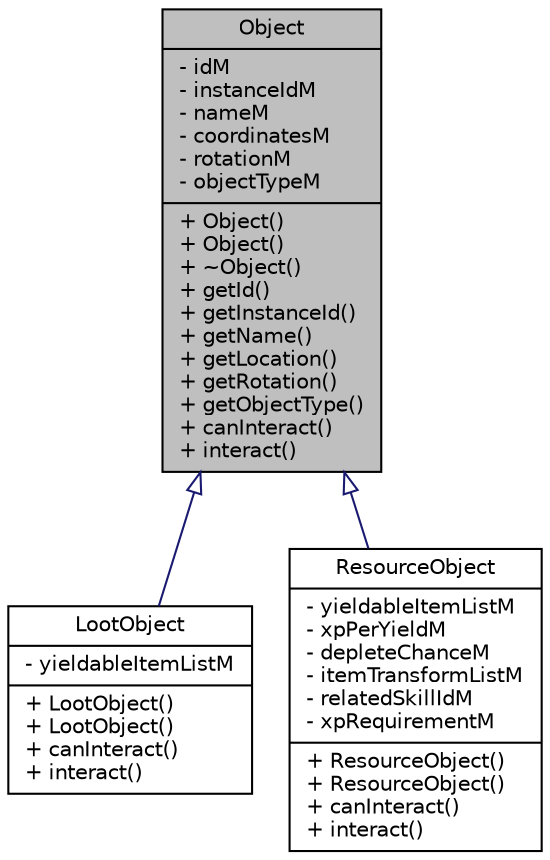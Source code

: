 digraph "Object"
{
 // LATEX_PDF_SIZE
  edge [fontname="Helvetica",fontsize="10",labelfontname="Helvetica",labelfontsize="10"];
  node [fontname="Helvetica",fontsize="10",shape=record];
  Node1 [label="{Object\n|- idM\l- instanceIdM\l- nameM\l- coordinatesM\l- rotationM\l- objectTypeM\l|+ Object()\l+ Object()\l+ ~Object()\l+ getId()\l+ getInstanceId()\l+ getName()\l+ getLocation()\l+ getRotation()\l+ getObjectType()\l+ canInteract()\l+ interact()\l}",height=0.2,width=0.4,color="black", fillcolor="grey75", style="filled", fontcolor="black",tooltip="Represents generic object in the game world."];
  Node1 -> Node2 [dir="back",color="midnightblue",fontsize="10",style="solid",arrowtail="onormal",fontname="Helvetica"];
  Node2 [label="{LootObject\n|- yieldableItemListM\l|+ LootObject()\l+ LootObject()\l+ canInteract()\l+ interact()\l}",height=0.2,width=0.4,color="black", fillcolor="white", style="filled",URL="$classLootObject.html",tooltip="Represents an object that can be looted."];
  Node1 -> Node3 [dir="back",color="midnightblue",fontsize="10",style="solid",arrowtail="onormal",fontname="Helvetica"];
  Node3 [label="{ResourceObject\n|- yieldableItemListM\l- xpPerYieldM\l- depleteChanceM\l- itemTransformListM\l- relatedSkillIdM\l- xpRequirementM\l|+ ResourceObject()\l+ ResourceObject()\l+ canInteract()\l+ interact()\l}",height=0.2,width=0.4,color="black", fillcolor="white", style="filled",URL="$classResourceObject.html",tooltip="Represents and object that can be interacted with to gain resources and train skills."];
}
